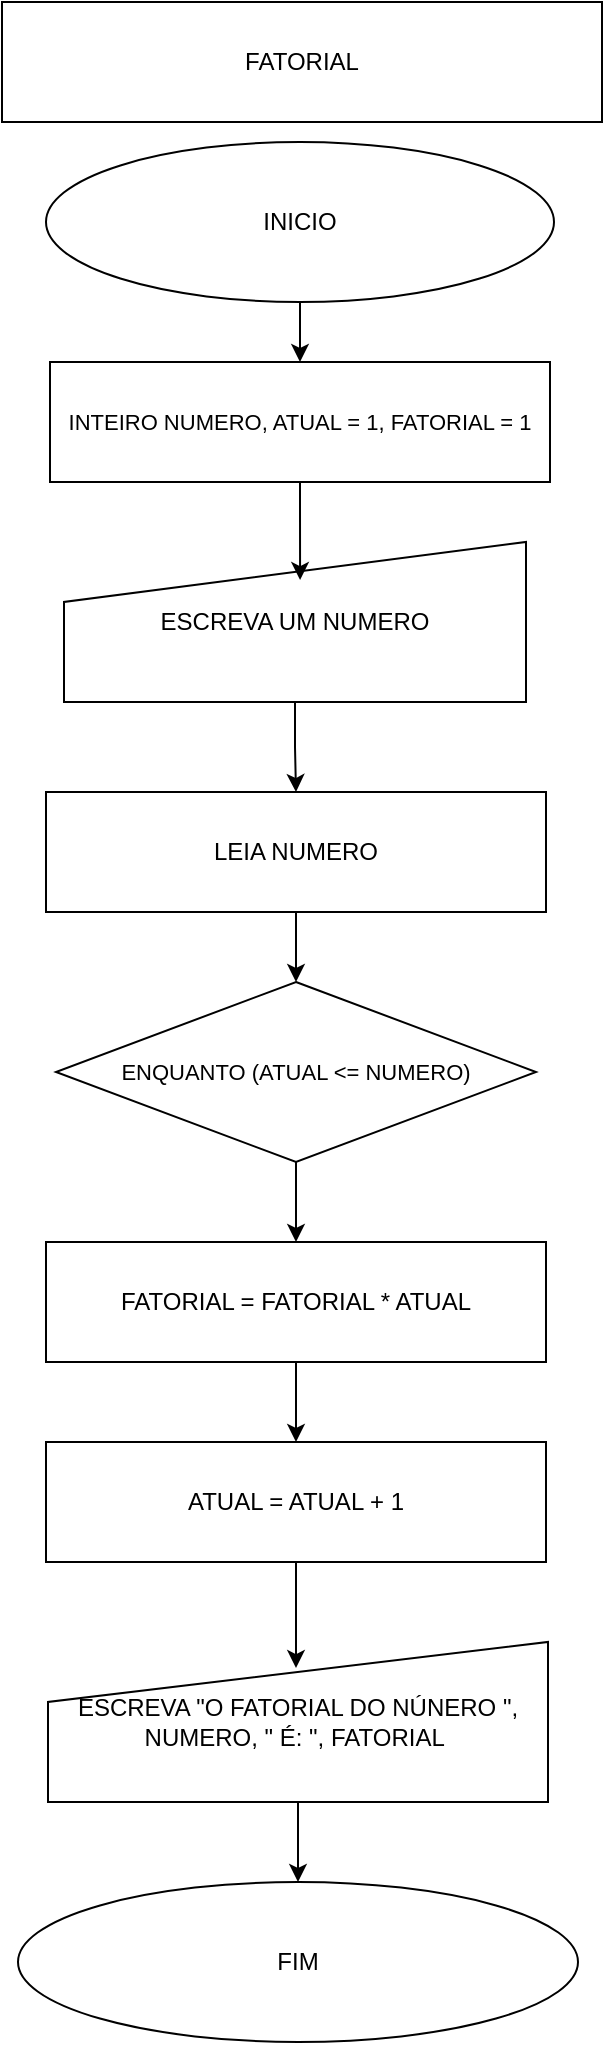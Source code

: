 <mxfile version="24.7.14">
  <diagram name="Página-1" id="DzKP-rG3htPU8535EWbs">
    <mxGraphModel dx="1426" dy="749" grid="1" gridSize="10" guides="1" tooltips="1" connect="1" arrows="1" fold="1" page="1" pageScale="1" pageWidth="827" pageHeight="1169" math="0" shadow="0">
      <root>
        <mxCell id="0" />
        <mxCell id="1" parent="0" />
        <mxCell id="ujIBLaoprjg1PZej5cj--1" value="FATORIAL" style="rounded=0;whiteSpace=wrap;html=1;" vertex="1" parent="1">
          <mxGeometry x="264" width="300" height="60" as="geometry" />
        </mxCell>
        <mxCell id="ujIBLaoprjg1PZej5cj--7" value="" style="edgeStyle=orthogonalEdgeStyle;rounded=0;orthogonalLoop=1;jettySize=auto;html=1;" edge="1" parent="1" source="ujIBLaoprjg1PZej5cj--2" target="ujIBLaoprjg1PZej5cj--6">
          <mxGeometry relative="1" as="geometry" />
        </mxCell>
        <mxCell id="ujIBLaoprjg1PZej5cj--2" value="INICIO" style="ellipse;whiteSpace=wrap;html=1;" vertex="1" parent="1">
          <mxGeometry x="286" y="70" width="254" height="80" as="geometry" />
        </mxCell>
        <mxCell id="ujIBLaoprjg1PZej5cj--15" value="" style="edgeStyle=orthogonalEdgeStyle;rounded=0;orthogonalLoop=1;jettySize=auto;html=1;" edge="1" parent="1" source="ujIBLaoprjg1PZej5cj--5" target="ujIBLaoprjg1PZej5cj--14">
          <mxGeometry relative="1" as="geometry" />
        </mxCell>
        <mxCell id="ujIBLaoprjg1PZej5cj--5" value="ESCREVA UM NUMERO" style="shape=manualInput;whiteSpace=wrap;html=1;" vertex="1" parent="1">
          <mxGeometry x="295" y="270" width="231" height="80" as="geometry" />
        </mxCell>
        <mxCell id="ujIBLaoprjg1PZej5cj--6" value="INTEIRO NUMERO, ATUAL = 1, FATORIAL = 1" style="rounded=0;whiteSpace=wrap;html=1;fontSize=11;" vertex="1" parent="1">
          <mxGeometry x="288" y="180" width="250" height="60" as="geometry" />
        </mxCell>
        <mxCell id="ujIBLaoprjg1PZej5cj--33" value="" style="edgeStyle=orthogonalEdgeStyle;rounded=0;orthogonalLoop=1;jettySize=auto;html=1;" edge="1" parent="1" source="ujIBLaoprjg1PZej5cj--14" target="ujIBLaoprjg1PZej5cj--17">
          <mxGeometry relative="1" as="geometry" />
        </mxCell>
        <mxCell id="ujIBLaoprjg1PZej5cj--14" value="LEIA NUMERO" style="rounded=0;whiteSpace=wrap;html=1;" vertex="1" parent="1">
          <mxGeometry x="286" y="395" width="250" height="60" as="geometry" />
        </mxCell>
        <mxCell id="ujIBLaoprjg1PZej5cj--34" value="" style="edgeStyle=orthogonalEdgeStyle;rounded=0;orthogonalLoop=1;jettySize=auto;html=1;" edge="1" parent="1" source="ujIBLaoprjg1PZej5cj--17" target="ujIBLaoprjg1PZej5cj--19">
          <mxGeometry relative="1" as="geometry" />
        </mxCell>
        <mxCell id="ujIBLaoprjg1PZej5cj--17" value="ENQUANTO (ATUAL &amp;lt;= NUMERO)" style="rhombus;whiteSpace=wrap;html=1;fontSize=11;" vertex="1" parent="1">
          <mxGeometry x="291" y="490" width="240" height="90" as="geometry" />
        </mxCell>
        <mxCell id="ujIBLaoprjg1PZej5cj--22" value="" style="edgeStyle=orthogonalEdgeStyle;rounded=0;orthogonalLoop=1;jettySize=auto;html=1;" edge="1" parent="1" source="ujIBLaoprjg1PZej5cj--19" target="ujIBLaoprjg1PZej5cj--20">
          <mxGeometry relative="1" as="geometry" />
        </mxCell>
        <mxCell id="ujIBLaoprjg1PZej5cj--19" value="FATORIAL = FATORIAL * ATUAL" style="rounded=0;whiteSpace=wrap;html=1;" vertex="1" parent="1">
          <mxGeometry x="286" y="620" width="250" height="60" as="geometry" />
        </mxCell>
        <mxCell id="ujIBLaoprjg1PZej5cj--20" value="ATUAL = ATUAL + 1" style="rounded=0;whiteSpace=wrap;html=1;" vertex="1" parent="1">
          <mxGeometry x="286" y="720" width="250" height="60" as="geometry" />
        </mxCell>
        <mxCell id="ujIBLaoprjg1PZej5cj--35" value="" style="edgeStyle=orthogonalEdgeStyle;rounded=0;orthogonalLoop=1;jettySize=auto;html=1;" edge="1" parent="1" source="ujIBLaoprjg1PZej5cj--23" target="ujIBLaoprjg1PZej5cj--29">
          <mxGeometry relative="1" as="geometry" />
        </mxCell>
        <mxCell id="ujIBLaoprjg1PZej5cj--23" value="ESCREVA &quot;O FATORIAL DO NÚNERO &quot;, NUMERO, &quot; É: &quot;, FATORIAL&amp;nbsp;" style="shape=manualInput;whiteSpace=wrap;html=1;" vertex="1" parent="1">
          <mxGeometry x="287" y="820" width="250" height="80" as="geometry" />
        </mxCell>
        <mxCell id="ujIBLaoprjg1PZej5cj--26" style="edgeStyle=orthogonalEdgeStyle;rounded=0;orthogonalLoop=1;jettySize=auto;html=1;exitX=0.5;exitY=1;exitDx=0;exitDy=0;entryX=0.496;entryY=0.163;entryDx=0;entryDy=0;entryPerimeter=0;" edge="1" parent="1" source="ujIBLaoprjg1PZej5cj--20" target="ujIBLaoprjg1PZej5cj--23">
          <mxGeometry relative="1" as="geometry" />
        </mxCell>
        <mxCell id="ujIBLaoprjg1PZej5cj--29" value="FIM" style="ellipse;whiteSpace=wrap;html=1;" vertex="1" parent="1">
          <mxGeometry x="272" y="940" width="280" height="80" as="geometry" />
        </mxCell>
        <mxCell id="ujIBLaoprjg1PZej5cj--31" style="edgeStyle=orthogonalEdgeStyle;rounded=0;orthogonalLoop=1;jettySize=auto;html=1;exitX=0.5;exitY=1;exitDx=0;exitDy=0;entryX=0.511;entryY=0.238;entryDx=0;entryDy=0;entryPerimeter=0;" edge="1" parent="1" source="ujIBLaoprjg1PZej5cj--6" target="ujIBLaoprjg1PZej5cj--5">
          <mxGeometry relative="1" as="geometry" />
        </mxCell>
      </root>
    </mxGraphModel>
  </diagram>
</mxfile>
